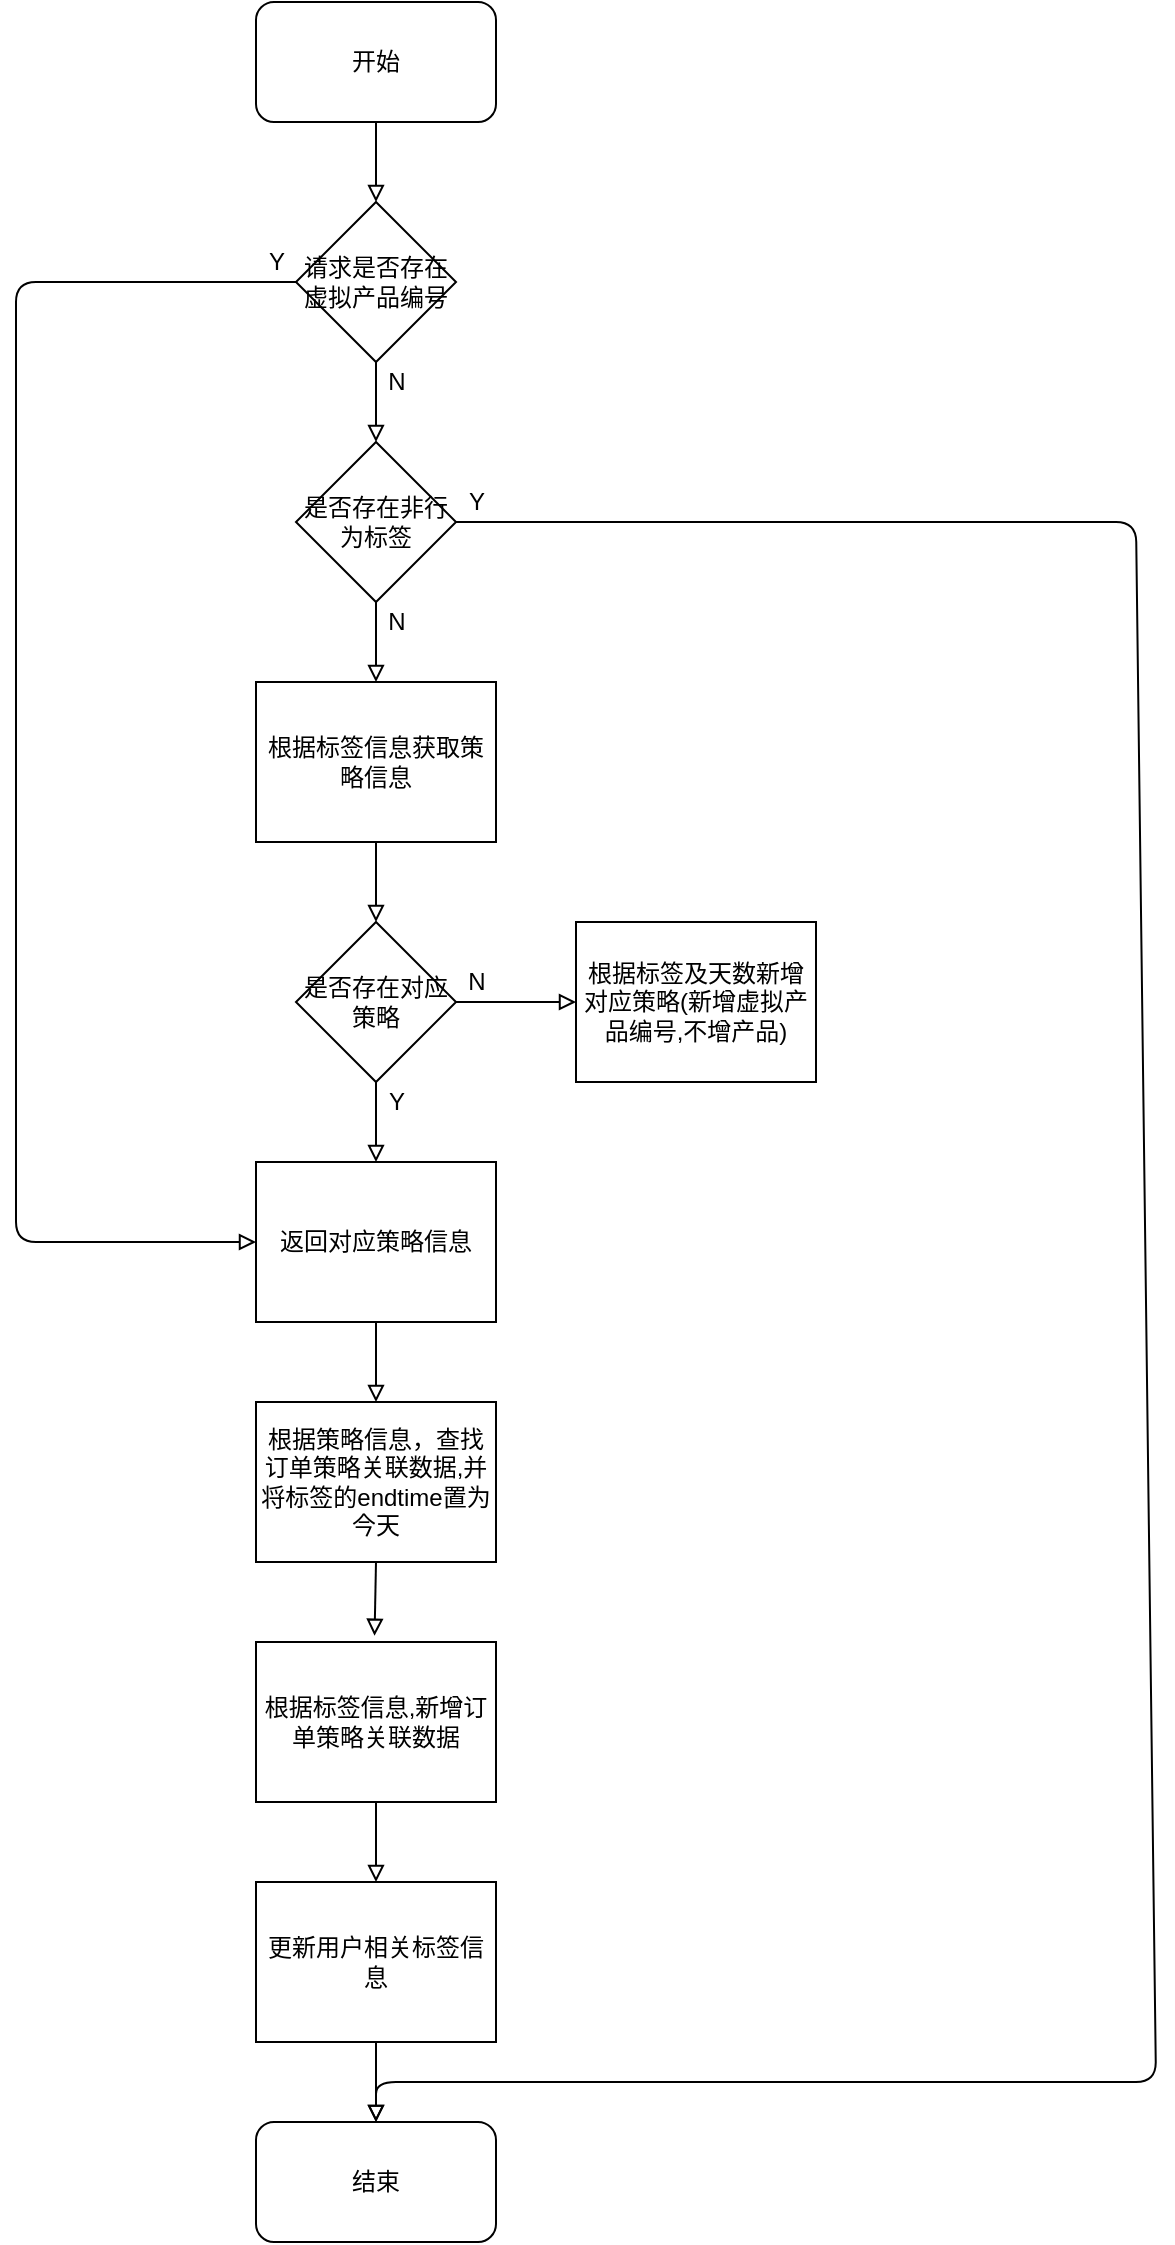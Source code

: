 <mxfile version="14.4.2" type="github">
  <diagram id="NsRqkNshq-TtzS5PxYCq" name="Page-1">
    <mxGraphModel dx="1420" dy="802" grid="1" gridSize="10" guides="1" tooltips="1" connect="1" arrows="1" fold="1" page="1" pageScale="1" pageWidth="827" pageHeight="1169" math="0" shadow="0">
      <root>
        <mxCell id="0" />
        <mxCell id="1" parent="0" />
        <mxCell id="KQAuMWb2YDfOb-wD1ZP7-2" value="开始" style="rounded=1;whiteSpace=wrap;html=1;" parent="1" vertex="1">
          <mxGeometry x="320" y="20" width="120" height="60" as="geometry" />
        </mxCell>
        <mxCell id="KQAuMWb2YDfOb-wD1ZP7-3" value="根据标签信息获取策略信息" style="rounded=0;whiteSpace=wrap;html=1;" parent="1" vertex="1">
          <mxGeometry x="320" y="360" width="120" height="80" as="geometry" />
        </mxCell>
        <mxCell id="KQAuMWb2YDfOb-wD1ZP7-5" value="是否存在对应策略" style="rhombus;whiteSpace=wrap;html=1;" parent="1" vertex="1">
          <mxGeometry x="340" y="480" width="80" height="80" as="geometry" />
        </mxCell>
        <mxCell id="KQAuMWb2YDfOb-wD1ZP7-6" value="返回对应策略信息" style="rounded=0;whiteSpace=wrap;html=1;" parent="1" vertex="1">
          <mxGeometry x="320" y="600" width="120" height="80" as="geometry" />
        </mxCell>
        <mxCell id="KQAuMWb2YDfOb-wD1ZP7-7" value="根据标签及天数新增对应策略(新增虚拟产品编号,不增产品)" style="rounded=0;whiteSpace=wrap;html=1;" parent="1" vertex="1">
          <mxGeometry x="480" y="480" width="120" height="80" as="geometry" />
        </mxCell>
        <mxCell id="KQAuMWb2YDfOb-wD1ZP7-8" value="根据策略信息，查找订单策略关联数据,并将标签的endtime置为今天" style="rounded=0;whiteSpace=wrap;html=1;" parent="1" vertex="1">
          <mxGeometry x="320" y="720" width="120" height="80" as="geometry" />
        </mxCell>
        <mxCell id="KQAuMWb2YDfOb-wD1ZP7-9" value="根据标签信息,新增订单策略关联数据" style="rounded=0;whiteSpace=wrap;html=1;" parent="1" vertex="1">
          <mxGeometry x="320" y="840" width="120" height="80" as="geometry" />
        </mxCell>
        <mxCell id="KQAuMWb2YDfOb-wD1ZP7-10" value="更新用户相关标签信息" style="rounded=0;whiteSpace=wrap;html=1;" parent="1" vertex="1">
          <mxGeometry x="320" y="960" width="120" height="80" as="geometry" />
        </mxCell>
        <mxCell id="KQAuMWb2YDfOb-wD1ZP7-12" value="是否存在非行为标签" style="rhombus;whiteSpace=wrap;html=1;" parent="1" vertex="1">
          <mxGeometry x="340" y="240" width="80" height="80" as="geometry" />
        </mxCell>
        <mxCell id="KQAuMWb2YDfOb-wD1ZP7-14" value="请求是否存在虚拟产品编号" style="rhombus;whiteSpace=wrap;html=1;" parent="1" vertex="1">
          <mxGeometry x="340" y="120" width="80" height="80" as="geometry" />
        </mxCell>
        <mxCell id="KQAuMWb2YDfOb-wD1ZP7-15" value="" style="endArrow=block;html=1;endFill=0;exitX=0.5;exitY=1;exitDx=0;exitDy=0;" parent="1" source="KQAuMWb2YDfOb-wD1ZP7-2" target="KQAuMWb2YDfOb-wD1ZP7-14" edge="1">
          <mxGeometry width="50" height="50" relative="1" as="geometry">
            <mxPoint x="580" y="100" as="sourcePoint" />
            <mxPoint x="580" y="190" as="targetPoint" />
          </mxGeometry>
        </mxCell>
        <mxCell id="KQAuMWb2YDfOb-wD1ZP7-16" value="" style="endArrow=block;html=1;endFill=0;exitX=0.5;exitY=1;exitDx=0;exitDy=0;entryX=0.5;entryY=0;entryDx=0;entryDy=0;" parent="1" source="KQAuMWb2YDfOb-wD1ZP7-14" target="KQAuMWb2YDfOb-wD1ZP7-12" edge="1">
          <mxGeometry width="50" height="50" relative="1" as="geometry">
            <mxPoint x="590" y="110" as="sourcePoint" />
            <mxPoint x="590" y="200" as="targetPoint" />
          </mxGeometry>
        </mxCell>
        <mxCell id="KQAuMWb2YDfOb-wD1ZP7-17" value="" style="endArrow=block;html=1;endFill=0;exitX=0.5;exitY=1;exitDx=0;exitDy=0;entryX=0.5;entryY=0;entryDx=0;entryDy=0;" parent="1" source="KQAuMWb2YDfOb-wD1ZP7-12" target="KQAuMWb2YDfOb-wD1ZP7-3" edge="1">
          <mxGeometry width="50" height="50" relative="1" as="geometry">
            <mxPoint x="600" y="120" as="sourcePoint" />
            <mxPoint x="600" y="210" as="targetPoint" />
          </mxGeometry>
        </mxCell>
        <mxCell id="KQAuMWb2YDfOb-wD1ZP7-18" value="" style="endArrow=block;html=1;endFill=0;exitX=0.5;exitY=1;exitDx=0;exitDy=0;entryX=0.5;entryY=0;entryDx=0;entryDy=0;" parent="1" source="KQAuMWb2YDfOb-wD1ZP7-3" target="KQAuMWb2YDfOb-wD1ZP7-5" edge="1">
          <mxGeometry width="50" height="50" relative="1" as="geometry">
            <mxPoint x="500" y="360" as="sourcePoint" />
            <mxPoint x="500" y="450" as="targetPoint" />
          </mxGeometry>
        </mxCell>
        <mxCell id="KQAuMWb2YDfOb-wD1ZP7-21" value="" style="endArrow=block;html=1;endFill=0;exitX=0.5;exitY=1;exitDx=0;exitDy=0;" parent="1" source="KQAuMWb2YDfOb-wD1ZP7-5" target="KQAuMWb2YDfOb-wD1ZP7-6" edge="1">
          <mxGeometry width="50" height="50" relative="1" as="geometry">
            <mxPoint x="670" y="470" as="sourcePoint" />
            <mxPoint x="670" y="560" as="targetPoint" />
          </mxGeometry>
        </mxCell>
        <mxCell id="KQAuMWb2YDfOb-wD1ZP7-22" value="" style="endArrow=block;html=1;endFill=0;exitX=1;exitY=0.5;exitDx=0;exitDy=0;" parent="1" source="KQAuMWb2YDfOb-wD1ZP7-5" target="KQAuMWb2YDfOb-wD1ZP7-7" edge="1">
          <mxGeometry width="50" height="50" relative="1" as="geometry">
            <mxPoint x="680" y="480" as="sourcePoint" />
            <mxPoint x="490" y="540" as="targetPoint" />
          </mxGeometry>
        </mxCell>
        <mxCell id="KQAuMWb2YDfOb-wD1ZP7-23" value="" style="endArrow=block;html=1;endFill=0;exitX=0.5;exitY=1;exitDx=0;exitDy=0;entryX=0.5;entryY=0;entryDx=0;entryDy=0;" parent="1" source="KQAuMWb2YDfOb-wD1ZP7-6" target="KQAuMWb2YDfOb-wD1ZP7-8" edge="1">
          <mxGeometry width="50" height="50" relative="1" as="geometry">
            <mxPoint x="690" y="490" as="sourcePoint" />
            <mxPoint x="690" y="580" as="targetPoint" />
          </mxGeometry>
        </mxCell>
        <mxCell id="KQAuMWb2YDfOb-wD1ZP7-24" value="" style="endArrow=block;html=1;endFill=0;exitX=0.5;exitY=1;exitDx=0;exitDy=0;entryX=0.494;entryY=-0.039;entryDx=0;entryDy=0;entryPerimeter=0;" parent="1" source="KQAuMWb2YDfOb-wD1ZP7-8" target="KQAuMWb2YDfOb-wD1ZP7-9" edge="1">
          <mxGeometry width="50" height="50" relative="1" as="geometry">
            <mxPoint x="700" y="500" as="sourcePoint" />
            <mxPoint x="700" y="590" as="targetPoint" />
          </mxGeometry>
        </mxCell>
        <mxCell id="KQAuMWb2YDfOb-wD1ZP7-25" value="" style="endArrow=block;html=1;endFill=0;exitX=0.5;exitY=1;exitDx=0;exitDy=0;entryX=0.5;entryY=0;entryDx=0;entryDy=0;" parent="1" source="KQAuMWb2YDfOb-wD1ZP7-9" target="KQAuMWb2YDfOb-wD1ZP7-10" edge="1">
          <mxGeometry width="50" height="50" relative="1" as="geometry">
            <mxPoint x="540" y="840" as="sourcePoint" />
            <mxPoint x="540" y="930" as="targetPoint" />
          </mxGeometry>
        </mxCell>
        <mxCell id="KQAuMWb2YDfOb-wD1ZP7-26" value="" style="endArrow=block;html=1;endFill=0;exitX=0.5;exitY=1;exitDx=0;exitDy=0;entryX=0.5;entryY=0;entryDx=0;entryDy=0;" parent="1" source="KQAuMWb2YDfOb-wD1ZP7-10" target="KQAuMWb2YDfOb-wD1ZP7-28" edge="1">
          <mxGeometry width="50" height="50" relative="1" as="geometry">
            <mxPoint x="550" y="850" as="sourcePoint" />
            <mxPoint x="550" y="940" as="targetPoint" />
          </mxGeometry>
        </mxCell>
        <mxCell id="KQAuMWb2YDfOb-wD1ZP7-27" value="" style="endArrow=block;html=1;endFill=0;exitX=0;exitY=0.5;exitDx=0;exitDy=0;entryX=0;entryY=0.5;entryDx=0;entryDy=0;" parent="1" source="KQAuMWb2YDfOb-wD1ZP7-14" target="KQAuMWb2YDfOb-wD1ZP7-6" edge="1">
          <mxGeometry width="50" height="50" relative="1" as="geometry">
            <mxPoint x="720" y="460" as="sourcePoint" />
            <mxPoint x="250" y="570" as="targetPoint" />
            <Array as="points">
              <mxPoint x="200" y="160" />
              <mxPoint x="200" y="640" />
            </Array>
          </mxGeometry>
        </mxCell>
        <mxCell id="KQAuMWb2YDfOb-wD1ZP7-28" value="结束" style="rounded=1;whiteSpace=wrap;html=1;" parent="1" vertex="1">
          <mxGeometry x="320" y="1080" width="120" height="60" as="geometry" />
        </mxCell>
        <mxCell id="KQAuMWb2YDfOb-wD1ZP7-29" value="Y" style="text;html=1;align=center;verticalAlign=middle;resizable=0;points=[];autosize=1;" parent="1" vertex="1">
          <mxGeometry x="320" y="140" width="20" height="20" as="geometry" />
        </mxCell>
        <mxCell id="KQAuMWb2YDfOb-wD1ZP7-30" value="N" style="text;html=1;align=center;verticalAlign=middle;resizable=0;points=[];autosize=1;" parent="1" vertex="1">
          <mxGeometry x="380" y="200" width="20" height="20" as="geometry" />
        </mxCell>
        <mxCell id="KQAuMWb2YDfOb-wD1ZP7-31" value="N" style="text;html=1;align=center;verticalAlign=middle;resizable=0;points=[];autosize=1;" parent="1" vertex="1">
          <mxGeometry x="380" y="320" width="20" height="20" as="geometry" />
        </mxCell>
        <mxCell id="KQAuMWb2YDfOb-wD1ZP7-32" value="" style="endArrow=block;html=1;endFill=0;exitX=1;exitY=0.5;exitDx=0;exitDy=0;" parent="1" source="KQAuMWb2YDfOb-wD1ZP7-12" edge="1">
          <mxGeometry width="50" height="50" relative="1" as="geometry">
            <mxPoint x="440" y="279.58" as="sourcePoint" />
            <mxPoint x="380" y="1080" as="targetPoint" />
            <Array as="points">
              <mxPoint x="760" y="280" />
              <mxPoint x="770" y="1060" />
              <mxPoint x="570" y="1060" />
              <mxPoint x="380" y="1060" />
            </Array>
          </mxGeometry>
        </mxCell>
        <mxCell id="KQAuMWb2YDfOb-wD1ZP7-33" value="Y" style="text;html=1;align=center;verticalAlign=middle;resizable=0;points=[];autosize=1;" parent="1" vertex="1">
          <mxGeometry x="420" y="260" width="20" height="20" as="geometry" />
        </mxCell>
        <mxCell id="S7U-fFlxJi3KBXpsqVa4-1" value="N" style="text;html=1;align=center;verticalAlign=middle;resizable=0;points=[];autosize=1;" vertex="1" parent="1">
          <mxGeometry x="420" y="500" width="20" height="20" as="geometry" />
        </mxCell>
        <mxCell id="S7U-fFlxJi3KBXpsqVa4-2" value="Y" style="text;html=1;align=center;verticalAlign=middle;resizable=0;points=[];autosize=1;" vertex="1" parent="1">
          <mxGeometry x="380" y="560" width="20" height="20" as="geometry" />
        </mxCell>
      </root>
    </mxGraphModel>
  </diagram>
</mxfile>

